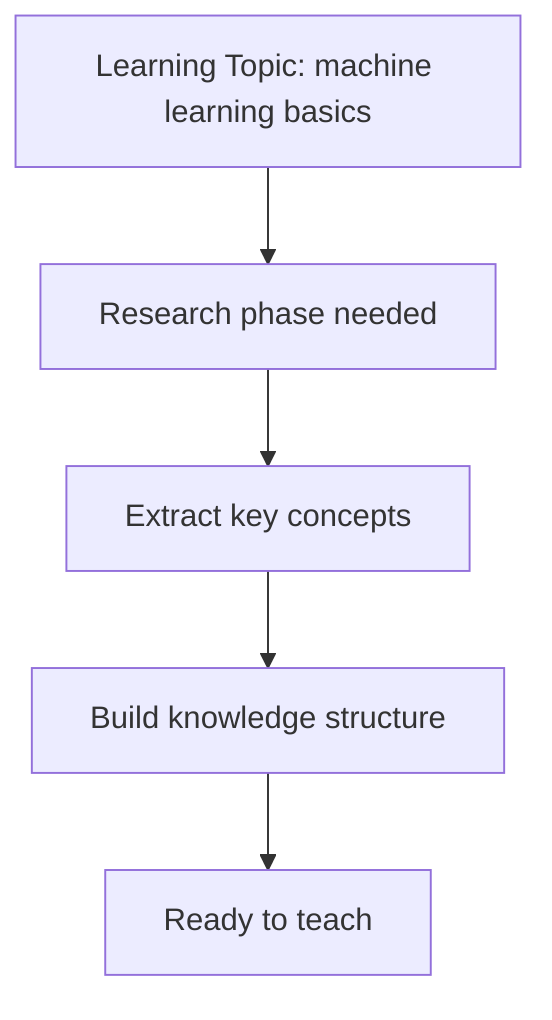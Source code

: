 graph TD
    Start["Learning Topic: machine learning basics"]
    Start --> Research["Research phase needed"]
    Research --> Concepts["Extract key concepts"]
    Concepts --> Structure["Build knowledge structure"]
    Structure --> Teach["Ready to teach"]
    
    %% This will be expanded during research phase